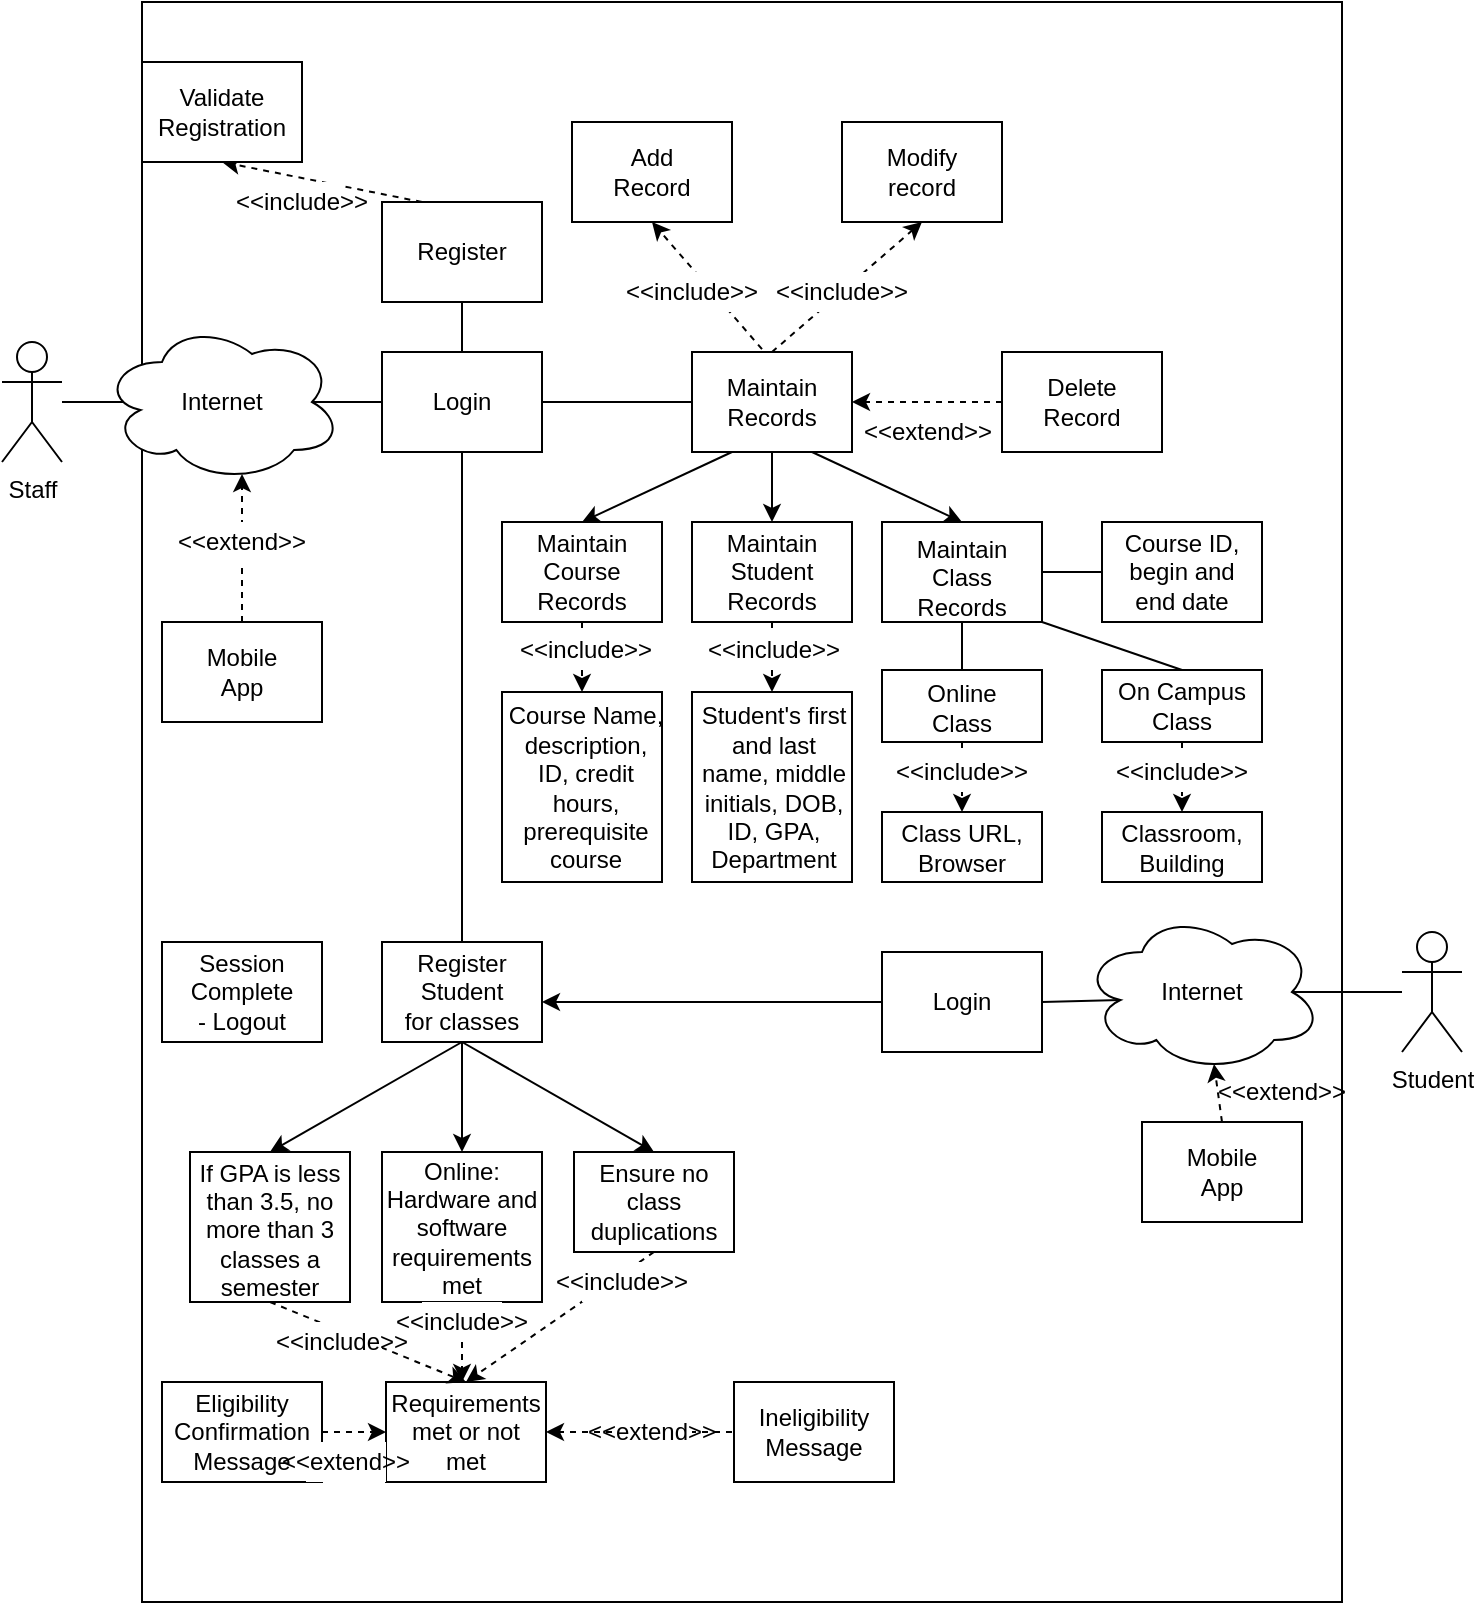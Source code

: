 <mxfile version="14.2.3" type="github">
  <diagram id="8vs-kHtqtg8oLNfutw9K" name="Page-1">
    <mxGraphModel dx="1569" dy="706" grid="1" gridSize="10" guides="1" tooltips="1" connect="1" arrows="1" fold="1" page="1" pageScale="1" pageWidth="850" pageHeight="1100" math="0" shadow="0">
      <root>
        <mxCell id="0" />
        <mxCell id="1" parent="0" />
        <mxCell id="Is64VMlIJqgsroUcS939-7" value="" style="rounded=0;whiteSpace=wrap;html=1;" vertex="1" parent="1">
          <mxGeometry x="90" y="80" width="600" height="800" as="geometry" />
        </mxCell>
        <mxCell id="Is64VMlIJqgsroUcS939-5" style="edgeStyle=orthogonalEdgeStyle;rounded=0;orthogonalLoop=1;jettySize=auto;html=1;entryX=0.875;entryY=0.5;entryDx=0;entryDy=0;entryPerimeter=0;" edge="1" parent="1" source="Is64VMlIJqgsroUcS939-1" target="Is64VMlIJqgsroUcS939-3">
          <mxGeometry relative="1" as="geometry" />
        </mxCell>
        <mxCell id="Is64VMlIJqgsroUcS939-1" value="Staff" style="shape=umlActor;verticalLabelPosition=bottom;verticalAlign=top;html=1;outlineConnect=0;" vertex="1" parent="1">
          <mxGeometry x="20" y="250" width="30" height="60" as="geometry" />
        </mxCell>
        <mxCell id="Is64VMlIJqgsroUcS939-3" value="" style="ellipse;shape=cloud;whiteSpace=wrap;html=1;" vertex="1" parent="1">
          <mxGeometry x="70" y="240" width="120" height="80" as="geometry" />
        </mxCell>
        <mxCell id="Is64VMlIJqgsroUcS939-6" value="Internet" style="text;html=1;strokeColor=none;fillColor=none;align=center;verticalAlign=middle;whiteSpace=wrap;rounded=0;" vertex="1" parent="1">
          <mxGeometry x="110" y="270" width="40" height="20" as="geometry" />
        </mxCell>
        <mxCell id="Is64VMlIJqgsroUcS939-49" style="edgeStyle=orthogonalEdgeStyle;rounded=0;orthogonalLoop=1;jettySize=auto;html=1;entryX=0;entryY=0.5;entryDx=0;entryDy=0;" edge="1" parent="1" source="Is64VMlIJqgsroUcS939-10" target="Is64VMlIJqgsroUcS939-34">
          <mxGeometry relative="1" as="geometry" />
        </mxCell>
        <mxCell id="Is64VMlIJqgsroUcS939-10" value="" style="rounded=0;whiteSpace=wrap;html=1;" vertex="1" parent="1">
          <mxGeometry x="210" y="255" width="80" height="50" as="geometry" />
        </mxCell>
        <mxCell id="Is64VMlIJqgsroUcS939-11" value="Login" style="text;html=1;strokeColor=none;fillColor=none;align=center;verticalAlign=middle;whiteSpace=wrap;rounded=0;" vertex="1" parent="1">
          <mxGeometry x="230" y="270" width="40" height="20" as="geometry" />
        </mxCell>
        <mxCell id="Is64VMlIJqgsroUcS939-12" value="" style="rounded=0;whiteSpace=wrap;html=1;" vertex="1" parent="1">
          <mxGeometry x="210" y="180" width="80" height="50" as="geometry" />
        </mxCell>
        <mxCell id="Is64VMlIJqgsroUcS939-13" value="Register" style="text;html=1;strokeColor=none;fillColor=none;align=center;verticalAlign=middle;whiteSpace=wrap;rounded=0;" vertex="1" parent="1">
          <mxGeometry x="230" y="195" width="40" height="20" as="geometry" />
        </mxCell>
        <mxCell id="Is64VMlIJqgsroUcS939-16" value="" style="rounded=0;whiteSpace=wrap;html=1;" vertex="1" parent="1">
          <mxGeometry x="100" y="390" width="80" height="50" as="geometry" />
        </mxCell>
        <mxCell id="Is64VMlIJqgsroUcS939-17" value="Mobile App" style="text;html=1;strokeColor=none;fillColor=none;align=center;verticalAlign=middle;whiteSpace=wrap;rounded=0;" vertex="1" parent="1">
          <mxGeometry x="120" y="405" width="40" height="20" as="geometry" />
        </mxCell>
        <mxCell id="Is64VMlIJqgsroUcS939-18" value="" style="endArrow=none;html=1;exitX=0.875;exitY=0.5;exitDx=0;exitDy=0;exitPerimeter=0;" edge="1" parent="1" source="Is64VMlIJqgsroUcS939-3">
          <mxGeometry width="50" height="50" relative="1" as="geometry">
            <mxPoint x="170" y="280" as="sourcePoint" />
            <mxPoint x="210" y="280" as="targetPoint" />
          </mxGeometry>
        </mxCell>
        <mxCell id="Is64VMlIJqgsroUcS939-20" value="" style="endArrow=classic;html=1;dashed=1;exitX=0.5;exitY=0;exitDx=0;exitDy=0;" edge="1" parent="1" source="Is64VMlIJqgsroUcS939-16">
          <mxGeometry width="50" height="50" relative="1" as="geometry">
            <mxPoint x="190" y="415" as="sourcePoint" />
            <mxPoint x="140" y="316" as="targetPoint" />
          </mxGeometry>
        </mxCell>
        <mxCell id="Is64VMlIJqgsroUcS939-21" value="" style="endArrow=none;html=1;entryX=0.5;entryY=1;entryDx=0;entryDy=0;" edge="1" parent="1" target="Is64VMlIJqgsroUcS939-12">
          <mxGeometry width="50" height="50" relative="1" as="geometry">
            <mxPoint x="250" y="255" as="sourcePoint" />
            <mxPoint x="300" y="205" as="targetPoint" />
          </mxGeometry>
        </mxCell>
        <mxCell id="Is64VMlIJqgsroUcS939-23" value="&amp;lt;&amp;lt;extend&amp;gt;&amp;gt;" style="text;html=1;strokeColor=none;align=center;verticalAlign=middle;whiteSpace=wrap;rounded=0;fillColor=#ffffff;" vertex="1" parent="1">
          <mxGeometry x="120" y="340" width="40" height="20" as="geometry" />
        </mxCell>
        <mxCell id="Is64VMlIJqgsroUcS939-24" value="" style="endArrow=classic;html=1;entryX=0.5;entryY=1;entryDx=0;entryDy=0;dashed=1;" edge="1" parent="1" target="Is64VMlIJqgsroUcS939-25">
          <mxGeometry width="50" height="50" relative="1" as="geometry">
            <mxPoint x="230" y="180" as="sourcePoint" />
            <mxPoint x="250" y="160" as="targetPoint" />
          </mxGeometry>
        </mxCell>
        <mxCell id="Is64VMlIJqgsroUcS939-25" value="" style="rounded=0;whiteSpace=wrap;html=1;" vertex="1" parent="1">
          <mxGeometry x="90" y="110" width="80" height="50" as="geometry" />
        </mxCell>
        <mxCell id="Is64VMlIJqgsroUcS939-26" value="Validate Registration" style="text;html=1;strokeColor=none;fillColor=none;align=center;verticalAlign=middle;whiteSpace=wrap;rounded=0;" vertex="1" parent="1">
          <mxGeometry x="110" y="125" width="40" height="20" as="geometry" />
        </mxCell>
        <mxCell id="Is64VMlIJqgsroUcS939-27" value="&amp;lt;&amp;lt;include&amp;gt;&amp;gt;" style="text;html=1;strokeColor=none;align=center;verticalAlign=middle;whiteSpace=wrap;rounded=0;fillColor=#ffffff;" vertex="1" parent="1">
          <mxGeometry x="150" y="170" width="40" height="20" as="geometry" />
        </mxCell>
        <mxCell id="Is64VMlIJqgsroUcS939-33" value="" style="rounded=0;whiteSpace=wrap;html=1;" vertex="1" parent="1">
          <mxGeometry x="365" y="255" width="80" height="50" as="geometry" />
        </mxCell>
        <mxCell id="Is64VMlIJqgsroUcS939-34" value="Maintain Records" style="text;html=1;strokeColor=none;fillColor=none;align=center;verticalAlign=middle;whiteSpace=wrap;rounded=0;" vertex="1" parent="1">
          <mxGeometry x="385" y="270" width="40" height="20" as="geometry" />
        </mxCell>
        <mxCell id="Is64VMlIJqgsroUcS939-37" value="" style="rounded=0;whiteSpace=wrap;html=1;" vertex="1" parent="1">
          <mxGeometry x="305" y="140" width="80" height="50" as="geometry" />
        </mxCell>
        <mxCell id="Is64VMlIJqgsroUcS939-38" value="Add Record" style="text;html=1;strokeColor=none;fillColor=none;align=center;verticalAlign=middle;whiteSpace=wrap;rounded=0;" vertex="1" parent="1">
          <mxGeometry x="325" y="155" width="40" height="20" as="geometry" />
        </mxCell>
        <mxCell id="Is64VMlIJqgsroUcS939-39" value="" style="rounded=0;whiteSpace=wrap;html=1;" vertex="1" parent="1">
          <mxGeometry x="440" y="140" width="80" height="50" as="geometry" />
        </mxCell>
        <mxCell id="Is64VMlIJqgsroUcS939-40" value="Modify record" style="text;html=1;strokeColor=none;fillColor=none;align=center;verticalAlign=middle;whiteSpace=wrap;rounded=0;" vertex="1" parent="1">
          <mxGeometry x="460" y="155" width="40" height="20" as="geometry" />
        </mxCell>
        <mxCell id="Is64VMlIJqgsroUcS939-41" value="" style="rounded=0;whiteSpace=wrap;html=1;" vertex="1" parent="1">
          <mxGeometry x="520" y="255" width="80" height="50" as="geometry" />
        </mxCell>
        <mxCell id="Is64VMlIJqgsroUcS939-42" value="Delete Record" style="text;html=1;strokeColor=none;fillColor=none;align=center;verticalAlign=middle;whiteSpace=wrap;rounded=0;" vertex="1" parent="1">
          <mxGeometry x="540" y="270" width="40" height="20" as="geometry" />
        </mxCell>
        <mxCell id="Is64VMlIJqgsroUcS939-43" value="" style="rounded=0;whiteSpace=wrap;html=1;" vertex="1" parent="1">
          <mxGeometry x="460" y="340" width="80" height="50" as="geometry" />
        </mxCell>
        <mxCell id="Is64VMlIJqgsroUcS939-44" value="Maintain Class Records" style="text;html=1;strokeColor=none;fillColor=none;align=center;verticalAlign=middle;whiteSpace=wrap;rounded=0;" vertex="1" parent="1">
          <mxGeometry x="480" y="360" width="40" height="15" as="geometry" />
        </mxCell>
        <mxCell id="Is64VMlIJqgsroUcS939-45" value="" style="rounded=0;whiteSpace=wrap;html=1;" vertex="1" parent="1">
          <mxGeometry x="365" y="340" width="80" height="50" as="geometry" />
        </mxCell>
        <mxCell id="Is64VMlIJqgsroUcS939-46" value="Maintain Student Records" style="text;html=1;strokeColor=none;fillColor=none;align=center;verticalAlign=middle;whiteSpace=wrap;rounded=0;" vertex="1" parent="1">
          <mxGeometry x="385" y="355" width="40" height="20" as="geometry" />
        </mxCell>
        <mxCell id="Is64VMlIJqgsroUcS939-47" value="" style="rounded=0;whiteSpace=wrap;html=1;" vertex="1" parent="1">
          <mxGeometry x="270" y="340" width="80" height="50" as="geometry" />
        </mxCell>
        <mxCell id="Is64VMlIJqgsroUcS939-48" value="Maintain Course Records" style="text;html=1;strokeColor=none;fillColor=none;align=center;verticalAlign=middle;whiteSpace=wrap;rounded=0;" vertex="1" parent="1">
          <mxGeometry x="290" y="355" width="40" height="20" as="geometry" />
        </mxCell>
        <mxCell id="Is64VMlIJqgsroUcS939-51" value="" style="endArrow=classic;html=1;dashed=1;entryX=1;entryY=0.5;entryDx=0;entryDy=0;exitX=0;exitY=0.5;exitDx=0;exitDy=0;" edge="1" parent="1" source="Is64VMlIJqgsroUcS939-41" target="Is64VMlIJqgsroUcS939-33">
          <mxGeometry width="50" height="50" relative="1" as="geometry">
            <mxPoint x="480" y="280" as="sourcePoint" />
            <mxPoint x="530" y="230" as="targetPoint" />
          </mxGeometry>
        </mxCell>
        <mxCell id="Is64VMlIJqgsroUcS939-52" value="" style="endArrow=classic;html=1;dashed=1;entryX=0.5;entryY=1;entryDx=0;entryDy=0;exitX=0;exitY=0.5;exitDx=0;exitDy=0;" edge="1" parent="1" target="Is64VMlIJqgsroUcS939-37">
          <mxGeometry width="50" height="50" relative="1" as="geometry">
            <mxPoint x="400" y="253.57" as="sourcePoint" />
            <mxPoint x="325" y="253.57" as="targetPoint" />
          </mxGeometry>
        </mxCell>
        <mxCell id="Is64VMlIJqgsroUcS939-53" value="" style="endArrow=classic;html=1;dashed=1;entryX=0.5;entryY=1;entryDx=0;entryDy=0;exitX=0.5;exitY=0;exitDx=0;exitDy=0;" edge="1" parent="1" source="Is64VMlIJqgsroUcS939-33" target="Is64VMlIJqgsroUcS939-39">
          <mxGeometry width="50" height="50" relative="1" as="geometry">
            <mxPoint x="425" y="240" as="sourcePoint" />
            <mxPoint x="350" y="240" as="targetPoint" />
          </mxGeometry>
        </mxCell>
        <mxCell id="Is64VMlIJqgsroUcS939-54" value="&amp;lt;&amp;lt;include&amp;gt;&amp;gt;" style="text;html=1;strokeColor=none;align=center;verticalAlign=middle;whiteSpace=wrap;rounded=0;fillColor=#ffffff;" vertex="1" parent="1">
          <mxGeometry x="345" y="215" width="40" height="20" as="geometry" />
        </mxCell>
        <mxCell id="Is64VMlIJqgsroUcS939-55" value="&amp;lt;&amp;lt;include&amp;gt;&amp;gt;" style="text;html=1;strokeColor=none;align=center;verticalAlign=middle;whiteSpace=wrap;rounded=0;fillColor=#ffffff;" vertex="1" parent="1">
          <mxGeometry x="420" y="215" width="40" height="20" as="geometry" />
        </mxCell>
        <mxCell id="Is64VMlIJqgsroUcS939-56" value="&amp;lt;&amp;lt;extend&amp;gt;&amp;gt;" style="text;html=1;strokeColor=none;align=center;verticalAlign=middle;whiteSpace=wrap;rounded=0;fillColor=#ffffff;" vertex="1" parent="1">
          <mxGeometry x="463" y="285" width="40" height="20" as="geometry" />
        </mxCell>
        <mxCell id="Is64VMlIJqgsroUcS939-58" value="" style="endArrow=classic;html=1;exitX=0.25;exitY=1;exitDx=0;exitDy=0;entryX=0.5;entryY=0;entryDx=0;entryDy=0;" edge="1" parent="1" source="Is64VMlIJqgsroUcS939-33" target="Is64VMlIJqgsroUcS939-47">
          <mxGeometry width="50" height="50" relative="1" as="geometry">
            <mxPoint x="270" y="350" as="sourcePoint" />
            <mxPoint x="320" y="300" as="targetPoint" />
          </mxGeometry>
        </mxCell>
        <mxCell id="Is64VMlIJqgsroUcS939-59" value="" style="endArrow=classic;html=1;exitX=0.5;exitY=1;exitDx=0;exitDy=0;entryX=0.5;entryY=0;entryDx=0;entryDy=0;" edge="1" parent="1" source="Is64VMlIJqgsroUcS939-33" target="Is64VMlIJqgsroUcS939-45">
          <mxGeometry width="50" height="50" relative="1" as="geometry">
            <mxPoint x="395" y="315" as="sourcePoint" />
            <mxPoint x="320" y="350" as="targetPoint" />
          </mxGeometry>
        </mxCell>
        <mxCell id="Is64VMlIJqgsroUcS939-60" value="" style="endArrow=classic;html=1;exitX=0.75;exitY=1;exitDx=0;exitDy=0;entryX=0.5;entryY=0;entryDx=0;entryDy=0;" edge="1" parent="1" source="Is64VMlIJqgsroUcS939-33" target="Is64VMlIJqgsroUcS939-43">
          <mxGeometry width="50" height="50" relative="1" as="geometry">
            <mxPoint x="405" y="325" as="sourcePoint" />
            <mxPoint x="330" y="360" as="targetPoint" />
          </mxGeometry>
        </mxCell>
        <mxCell id="Is64VMlIJqgsroUcS939-61" value="" style="endArrow=none;html=1;entryX=0.5;entryY=1;entryDx=0;entryDy=0;exitX=0.5;exitY=0;exitDx=0;exitDy=0;" edge="1" parent="1" source="Is64VMlIJqgsroUcS939-62" target="Is64VMlIJqgsroUcS939-10">
          <mxGeometry width="50" height="50" relative="1" as="geometry">
            <mxPoint x="270" y="350" as="sourcePoint" />
            <mxPoint x="320" y="300" as="targetPoint" />
          </mxGeometry>
        </mxCell>
        <mxCell id="Is64VMlIJqgsroUcS939-62" value="" style="rounded=0;whiteSpace=wrap;html=1;" vertex="1" parent="1">
          <mxGeometry x="210" y="550" width="80" height="50" as="geometry" />
        </mxCell>
        <mxCell id="Is64VMlIJqgsroUcS939-63" value="Register Student for classes" style="text;html=1;strokeColor=none;fillColor=none;align=center;verticalAlign=middle;whiteSpace=wrap;rounded=0;" vertex="1" parent="1">
          <mxGeometry x="220" y="565" width="60" height="20" as="geometry" />
        </mxCell>
        <mxCell id="Is64VMlIJqgsroUcS939-67" value="" style="rounded=0;whiteSpace=wrap;html=1;" vertex="1" parent="1">
          <mxGeometry x="270" y="425" width="80" height="95" as="geometry" />
        </mxCell>
        <mxCell id="Is64VMlIJqgsroUcS939-66" value="Course Name, description, ID, credit hours, prerequisite course" style="text;html=1;strokeColor=none;fillColor=none;align=center;verticalAlign=middle;whiteSpace=wrap;rounded=0;" vertex="1" parent="1">
          <mxGeometry x="272" y="462.5" width="80" height="20" as="geometry" />
        </mxCell>
        <mxCell id="Is64VMlIJqgsroUcS939-69" value="" style="endArrow=classic;html=1;exitX=0.5;exitY=1;exitDx=0;exitDy=0;entryX=0.5;entryY=0;entryDx=0;entryDy=0;dashed=1;" edge="1" parent="1" source="Is64VMlIJqgsroUcS939-47" target="Is64VMlIJqgsroUcS939-67">
          <mxGeometry width="50" height="50" relative="1" as="geometry">
            <mxPoint x="230" y="430" as="sourcePoint" />
            <mxPoint x="280" y="380" as="targetPoint" />
          </mxGeometry>
        </mxCell>
        <mxCell id="Is64VMlIJqgsroUcS939-70" value="" style="rounded=0;whiteSpace=wrap;html=1;" vertex="1" parent="1">
          <mxGeometry x="365" y="425" width="80" height="95" as="geometry" />
        </mxCell>
        <mxCell id="Is64VMlIJqgsroUcS939-71" value="Student&#39;s first and last name, middle initials, DOB, ID, GPA, Department" style="text;html=1;strokeColor=none;fillColor=none;align=center;verticalAlign=middle;whiteSpace=wrap;rounded=0;" vertex="1" parent="1">
          <mxGeometry x="366" y="462.5" width="80" height="20" as="geometry" />
        </mxCell>
        <mxCell id="Is64VMlIJqgsroUcS939-72" value="" style="endArrow=classic;html=1;exitX=0.5;exitY=1;exitDx=0;exitDy=0;entryX=0.5;entryY=0;entryDx=0;entryDy=0;dashed=1;" edge="1" parent="1" target="Is64VMlIJqgsroUcS939-70">
          <mxGeometry width="50" height="50" relative="1" as="geometry">
            <mxPoint x="405" y="390" as="sourcePoint" />
            <mxPoint x="375" y="380" as="targetPoint" />
          </mxGeometry>
        </mxCell>
        <mxCell id="Is64VMlIJqgsroUcS939-77" value="&amp;lt;&amp;lt;include&amp;gt;&amp;gt;" style="text;html=1;strokeColor=none;align=center;verticalAlign=middle;whiteSpace=wrap;rounded=0;fillColor=#ffffff;" vertex="1" parent="1">
          <mxGeometry x="292" y="394" width="40" height="20" as="geometry" />
        </mxCell>
        <mxCell id="Is64VMlIJqgsroUcS939-79" value="&amp;lt;&amp;lt;include&amp;gt;&amp;gt;" style="text;html=1;strokeColor=none;align=center;verticalAlign=middle;whiteSpace=wrap;rounded=0;fillColor=#ffffff;" vertex="1" parent="1">
          <mxGeometry x="386" y="394" width="40" height="20" as="geometry" />
        </mxCell>
        <mxCell id="Is64VMlIJqgsroUcS939-80" value="" style="rounded=0;whiteSpace=wrap;html=1;" vertex="1" parent="1">
          <mxGeometry x="460" y="414" width="80" height="36" as="geometry" />
        </mxCell>
        <mxCell id="Is64VMlIJqgsroUcS939-81" value="Online Class" style="text;html=1;strokeColor=none;fillColor=none;align=center;verticalAlign=middle;whiteSpace=wrap;rounded=0;" vertex="1" parent="1">
          <mxGeometry x="480" y="425" width="40" height="15" as="geometry" />
        </mxCell>
        <mxCell id="Is64VMlIJqgsroUcS939-82" value="" style="rounded=0;whiteSpace=wrap;html=1;" vertex="1" parent="1">
          <mxGeometry x="570" y="414" width="80" height="36" as="geometry" />
        </mxCell>
        <mxCell id="Is64VMlIJqgsroUcS939-83" value="On Campus Class" style="text;html=1;strokeColor=none;fillColor=none;align=center;verticalAlign=middle;whiteSpace=wrap;rounded=0;" vertex="1" parent="1">
          <mxGeometry x="575" y="424.5" width="70" height="15" as="geometry" />
        </mxCell>
        <mxCell id="Is64VMlIJqgsroUcS939-85" value="" style="endArrow=none;html=1;entryX=0.5;entryY=0;entryDx=0;entryDy=0;exitX=1;exitY=1;exitDx=0;exitDy=0;" edge="1" parent="1" source="Is64VMlIJqgsroUcS939-43" target="Is64VMlIJqgsroUcS939-82">
          <mxGeometry width="50" height="50" relative="1" as="geometry">
            <mxPoint x="540" y="368" as="sourcePoint" />
            <mxPoint x="590" y="320" as="targetPoint" />
          </mxGeometry>
        </mxCell>
        <mxCell id="Is64VMlIJqgsroUcS939-86" value="" style="endArrow=none;html=1;entryX=0.5;entryY=0;entryDx=0;entryDy=0;exitX=0.5;exitY=1;exitDx=0;exitDy=0;" edge="1" parent="1" source="Is64VMlIJqgsroUcS939-43" target="Is64VMlIJqgsroUcS939-80">
          <mxGeometry width="50" height="50" relative="1" as="geometry">
            <mxPoint x="550" y="378" as="sourcePoint" />
            <mxPoint x="580" y="377.5" as="targetPoint" />
          </mxGeometry>
        </mxCell>
        <mxCell id="Is64VMlIJqgsroUcS939-87" value="" style="rounded=0;whiteSpace=wrap;html=1;" vertex="1" parent="1">
          <mxGeometry x="460" y="485" width="80" height="35" as="geometry" />
        </mxCell>
        <mxCell id="Is64VMlIJqgsroUcS939-88" value="Class URL, Browser" style="text;html=1;strokeColor=none;fillColor=none;align=center;verticalAlign=middle;whiteSpace=wrap;rounded=0;" vertex="1" parent="1">
          <mxGeometry x="460" y="495" width="80" height="15" as="geometry" />
        </mxCell>
        <mxCell id="Is64VMlIJqgsroUcS939-92" value="" style="rounded=0;whiteSpace=wrap;html=1;" vertex="1" parent="1">
          <mxGeometry x="570" y="485" width="80" height="35" as="geometry" />
        </mxCell>
        <mxCell id="Is64VMlIJqgsroUcS939-93" value="Classroom, Building" style="text;html=1;strokeColor=none;fillColor=none;align=center;verticalAlign=middle;whiteSpace=wrap;rounded=0;" vertex="1" parent="1">
          <mxGeometry x="570" y="495" width="80" height="15" as="geometry" />
        </mxCell>
        <mxCell id="Is64VMlIJqgsroUcS939-94" value="" style="rounded=0;whiteSpace=wrap;html=1;" vertex="1" parent="1">
          <mxGeometry x="570" y="340" width="80" height="50" as="geometry" />
        </mxCell>
        <mxCell id="Is64VMlIJqgsroUcS939-95" value="Course ID, begin and end date" style="text;html=1;strokeColor=none;fillColor=none;align=center;verticalAlign=middle;whiteSpace=wrap;rounded=0;" vertex="1" parent="1">
          <mxGeometry x="575" y="357.5" width="70" height="15" as="geometry" />
        </mxCell>
        <mxCell id="Is64VMlIJqgsroUcS939-97" value="" style="endArrow=none;html=1;exitX=1;exitY=0.5;exitDx=0;exitDy=0;entryX=0;entryY=0.5;entryDx=0;entryDy=0;" edge="1" parent="1" source="Is64VMlIJqgsroUcS939-43" target="Is64VMlIJqgsroUcS939-94">
          <mxGeometry width="50" height="50" relative="1" as="geometry">
            <mxPoint x="510" y="400" as="sourcePoint" />
            <mxPoint x="575" y="365" as="targetPoint" />
          </mxGeometry>
        </mxCell>
        <mxCell id="Is64VMlIJqgsroUcS939-99" value="" style="endArrow=classic;html=1;exitX=0.5;exitY=1;exitDx=0;exitDy=0;entryX=0.5;entryY=0;entryDx=0;entryDy=0;dashed=1;" edge="1" parent="1" source="Is64VMlIJqgsroUcS939-80" target="Is64VMlIJqgsroUcS939-87">
          <mxGeometry width="50" height="50" relative="1" as="geometry">
            <mxPoint x="430" y="410" as="sourcePoint" />
            <mxPoint x="480" y="360" as="targetPoint" />
          </mxGeometry>
        </mxCell>
        <mxCell id="Is64VMlIJqgsroUcS939-100" value="" style="endArrow=classic;html=1;exitX=0.5;exitY=1;exitDx=0;exitDy=0;entryX=0.5;entryY=0;entryDx=0;entryDy=0;dashed=1;" edge="1" parent="1" source="Is64VMlIJqgsroUcS939-82" target="Is64VMlIJqgsroUcS939-92">
          <mxGeometry width="50" height="50" relative="1" as="geometry">
            <mxPoint x="510" y="460.0" as="sourcePoint" />
            <mxPoint x="510" y="495" as="targetPoint" />
          </mxGeometry>
        </mxCell>
        <mxCell id="Is64VMlIJqgsroUcS939-102" value="&amp;lt;&amp;lt;include&amp;gt;&amp;gt;" style="text;html=1;strokeColor=none;align=center;verticalAlign=middle;whiteSpace=wrap;rounded=0;fillColor=#ffffff;" vertex="1" parent="1">
          <mxGeometry x="480" y="455" width="40" height="20" as="geometry" />
        </mxCell>
        <mxCell id="Is64VMlIJqgsroUcS939-103" value="&amp;lt;&amp;lt;include&amp;gt;&amp;gt;" style="text;html=1;strokeColor=none;align=center;verticalAlign=middle;whiteSpace=wrap;rounded=0;fillColor=#ffffff;" vertex="1" parent="1">
          <mxGeometry x="590" y="455" width="40" height="20" as="geometry" />
        </mxCell>
        <mxCell id="Is64VMlIJqgsroUcS939-104" value="Student" style="shape=umlActor;verticalLabelPosition=bottom;verticalAlign=top;html=1;outlineConnect=0;fillColor=#ffffff;" vertex="1" parent="1">
          <mxGeometry x="720" y="545" width="30" height="60" as="geometry" />
        </mxCell>
        <mxCell id="Is64VMlIJqgsroUcS939-105" value="" style="ellipse;shape=cloud;whiteSpace=wrap;html=1;" vertex="1" parent="1">
          <mxGeometry x="560" y="535" width="120" height="80" as="geometry" />
        </mxCell>
        <mxCell id="Is64VMlIJqgsroUcS939-106" value="Internet" style="text;html=1;strokeColor=none;fillColor=none;align=center;verticalAlign=middle;whiteSpace=wrap;rounded=0;" vertex="1" parent="1">
          <mxGeometry x="600" y="565" width="40" height="20" as="geometry" />
        </mxCell>
        <mxCell id="Is64VMlIJqgsroUcS939-107" value="" style="rounded=0;whiteSpace=wrap;html=1;" vertex="1" parent="1">
          <mxGeometry x="590" y="640" width="80" height="50" as="geometry" />
        </mxCell>
        <mxCell id="Is64VMlIJqgsroUcS939-108" value="Mobile App" style="text;html=1;strokeColor=none;fillColor=none;align=center;verticalAlign=middle;whiteSpace=wrap;rounded=0;" vertex="1" parent="1">
          <mxGeometry x="610" y="655" width="40" height="20" as="geometry" />
        </mxCell>
        <mxCell id="Is64VMlIJqgsroUcS939-109" value="&amp;lt;&amp;lt;extend&amp;gt;&amp;gt;" style="text;html=1;strokeColor=none;align=center;verticalAlign=middle;whiteSpace=wrap;rounded=0;fillColor=#ffffff;" vertex="1" parent="1">
          <mxGeometry x="640" y="615" width="40" height="20" as="geometry" />
        </mxCell>
        <mxCell id="Is64VMlIJqgsroUcS939-111" value="" style="endArrow=classic;html=1;dashed=1;exitX=0.5;exitY=0;exitDx=0;exitDy=0;entryX=0.55;entryY=0.95;entryDx=0;entryDy=0;entryPerimeter=0;" edge="1" parent="1" source="Is64VMlIJqgsroUcS939-107" target="Is64VMlIJqgsroUcS939-105">
          <mxGeometry width="50" height="50" relative="1" as="geometry">
            <mxPoint x="600" y="410" as="sourcePoint" />
            <mxPoint x="650" y="360" as="targetPoint" />
          </mxGeometry>
        </mxCell>
        <mxCell id="Is64VMlIJqgsroUcS939-137" style="edgeStyle=orthogonalEdgeStyle;rounded=0;orthogonalLoop=1;jettySize=auto;html=1;" edge="1" parent="1" source="Is64VMlIJqgsroUcS939-114">
          <mxGeometry relative="1" as="geometry">
            <mxPoint x="290" y="580" as="targetPoint" />
          </mxGeometry>
        </mxCell>
        <mxCell id="Is64VMlIJqgsroUcS939-114" value="" style="rounded=0;whiteSpace=wrap;html=1;" vertex="1" parent="1">
          <mxGeometry x="460" y="555" width="80" height="50" as="geometry" />
        </mxCell>
        <mxCell id="Is64VMlIJqgsroUcS939-115" value="Login" style="text;html=1;strokeColor=none;fillColor=none;align=center;verticalAlign=middle;whiteSpace=wrap;rounded=0;" vertex="1" parent="1">
          <mxGeometry x="480" y="570" width="40" height="20" as="geometry" />
        </mxCell>
        <mxCell id="Is64VMlIJqgsroUcS939-116" value="" style="endArrow=none;html=1;exitX=0.16;exitY=0.55;exitDx=0;exitDy=0;exitPerimeter=0;entryX=1;entryY=0.5;entryDx=0;entryDy=0;" edge="1" parent="1" source="Is64VMlIJqgsroUcS939-105" target="Is64VMlIJqgsroUcS939-114">
          <mxGeometry width="50" height="50" relative="1" as="geometry">
            <mxPoint x="360" y="410" as="sourcePoint" />
            <mxPoint x="410" y="360" as="targetPoint" />
          </mxGeometry>
        </mxCell>
        <mxCell id="Is64VMlIJqgsroUcS939-118" value="" style="endArrow=none;html=1;entryX=0.875;entryY=0.5;entryDx=0;entryDy=0;entryPerimeter=0;" edge="1" parent="1" source="Is64VMlIJqgsroUcS939-104" target="Is64VMlIJqgsroUcS939-105">
          <mxGeometry width="50" height="50" relative="1" as="geometry">
            <mxPoint x="589.2" y="589" as="sourcePoint" />
            <mxPoint x="660" y="570" as="targetPoint" />
          </mxGeometry>
        </mxCell>
        <mxCell id="Is64VMlIJqgsroUcS939-120" value="" style="rounded=0;whiteSpace=wrap;html=1;" vertex="1" parent="1">
          <mxGeometry x="306" y="655" width="80" height="50" as="geometry" />
        </mxCell>
        <mxCell id="Is64VMlIJqgsroUcS939-121" value="Ensure no class duplications" style="text;html=1;strokeColor=none;fillColor=none;align=center;verticalAlign=middle;whiteSpace=wrap;rounded=0;" vertex="1" parent="1">
          <mxGeometry x="316" y="670" width="60" height="20" as="geometry" />
        </mxCell>
        <mxCell id="Is64VMlIJqgsroUcS939-122" value="" style="rounded=0;whiteSpace=wrap;html=1;" vertex="1" parent="1">
          <mxGeometry x="210" y="655" width="80" height="75" as="geometry" />
        </mxCell>
        <mxCell id="Is64VMlIJqgsroUcS939-123" value="Online: Hardware and software requirements met" style="text;html=1;strokeColor=none;fillColor=none;align=center;verticalAlign=middle;whiteSpace=wrap;rounded=0;" vertex="1" parent="1">
          <mxGeometry x="205" y="682.5" width="90" height="20" as="geometry" />
        </mxCell>
        <mxCell id="Is64VMlIJqgsroUcS939-129" value="" style="rounded=0;whiteSpace=wrap;html=1;" vertex="1" parent="1">
          <mxGeometry x="114" y="655" width="80" height="75" as="geometry" />
        </mxCell>
        <mxCell id="Is64VMlIJqgsroUcS939-125" value="If GPA is less than 3.5, no more than 3 classes a semester" style="text;html=1;strokeColor=none;fillColor=none;align=center;verticalAlign=middle;whiteSpace=wrap;rounded=0;" vertex="1" parent="1">
          <mxGeometry x="116" y="683.5" width="76" height="20" as="geometry" />
        </mxCell>
        <mxCell id="Is64VMlIJqgsroUcS939-130" value="" style="endArrow=classic;html=1;exitX=0.5;exitY=1;exitDx=0;exitDy=0;entryX=0.5;entryY=0;entryDx=0;entryDy=0;" edge="1" parent="1" source="Is64VMlIJqgsroUcS939-62" target="Is64VMlIJqgsroUcS939-129">
          <mxGeometry width="50" height="50" relative="1" as="geometry">
            <mxPoint x="330" y="660" as="sourcePoint" />
            <mxPoint x="380" y="610" as="targetPoint" />
          </mxGeometry>
        </mxCell>
        <mxCell id="Is64VMlIJqgsroUcS939-131" value="" style="endArrow=classic;html=1;entryX=0.5;entryY=0;entryDx=0;entryDy=0;" edge="1" parent="1" target="Is64VMlIJqgsroUcS939-122">
          <mxGeometry width="50" height="50" relative="1" as="geometry">
            <mxPoint x="250" y="600" as="sourcePoint" />
            <mxPoint x="380" y="610" as="targetPoint" />
          </mxGeometry>
        </mxCell>
        <mxCell id="Is64VMlIJqgsroUcS939-132" value="" style="endArrow=classic;html=1;entryX=0.5;entryY=0;entryDx=0;entryDy=0;" edge="1" parent="1" target="Is64VMlIJqgsroUcS939-120">
          <mxGeometry width="50" height="50" relative="1" as="geometry">
            <mxPoint x="250" y="600" as="sourcePoint" />
            <mxPoint x="380" y="610" as="targetPoint" />
          </mxGeometry>
        </mxCell>
        <mxCell id="Is64VMlIJqgsroUcS939-133" value="" style="rounded=0;whiteSpace=wrap;html=1;" vertex="1" parent="1">
          <mxGeometry x="212" y="770" width="80" height="50" as="geometry" />
        </mxCell>
        <mxCell id="Is64VMlIJqgsroUcS939-134" value="Requirements met or not met" style="text;html=1;strokeColor=none;fillColor=none;align=center;verticalAlign=middle;whiteSpace=wrap;rounded=0;" vertex="1" parent="1">
          <mxGeometry x="222" y="785" width="60" height="20" as="geometry" />
        </mxCell>
        <mxCell id="Is64VMlIJqgsroUcS939-138" value="" style="rounded=0;whiteSpace=wrap;html=1;" vertex="1" parent="1">
          <mxGeometry x="386" y="770" width="80" height="50" as="geometry" />
        </mxCell>
        <mxCell id="Is64VMlIJqgsroUcS939-139" value="Ineligibility Message" style="text;html=1;strokeColor=none;fillColor=none;align=center;verticalAlign=middle;whiteSpace=wrap;rounded=0;" vertex="1" parent="1">
          <mxGeometry x="396" y="785" width="60" height="20" as="geometry" />
        </mxCell>
        <mxCell id="Is64VMlIJqgsroUcS939-143" value="" style="endArrow=classic;html=1;exitX=0.5;exitY=1;exitDx=0;exitDy=0;entryX=0.5;entryY=0;entryDx=0;entryDy=0;dashed=1;" edge="1" parent="1" source="Is64VMlIJqgsroUcS939-129" target="Is64VMlIJqgsroUcS939-133">
          <mxGeometry width="50" height="50" relative="1" as="geometry">
            <mxPoint x="330" y="670" as="sourcePoint" />
            <mxPoint x="380" y="620" as="targetPoint" />
          </mxGeometry>
        </mxCell>
        <mxCell id="Is64VMlIJqgsroUcS939-145" value="" style="endArrow=classic;html=1;exitX=0.5;exitY=1;exitDx=0;exitDy=0;dashed=1;" edge="1" parent="1" source="Is64VMlIJqgsroUcS939-154">
          <mxGeometry width="50" height="50" relative="1" as="geometry">
            <mxPoint x="164" y="740" as="sourcePoint" />
            <mxPoint x="250" y="770" as="targetPoint" />
          </mxGeometry>
        </mxCell>
        <mxCell id="Is64VMlIJqgsroUcS939-146" value="" style="endArrow=classic;html=1;exitX=0.5;exitY=1;exitDx=0;exitDy=0;entryX=0.5;entryY=0;entryDx=0;entryDy=0;dashed=1;" edge="1" parent="1" source="Is64VMlIJqgsroUcS939-120" target="Is64VMlIJqgsroUcS939-133">
          <mxGeometry width="50" height="50" relative="1" as="geometry">
            <mxPoint x="174" y="750" as="sourcePoint" />
            <mxPoint x="272.0" y="790" as="targetPoint" />
          </mxGeometry>
        </mxCell>
        <mxCell id="Is64VMlIJqgsroUcS939-147" value="" style="rounded=0;whiteSpace=wrap;html=1;" vertex="1" parent="1">
          <mxGeometry x="100" y="770" width="80" height="50" as="geometry" />
        </mxCell>
        <mxCell id="Is64VMlIJqgsroUcS939-148" value="Eligibility Confirmation Message" style="text;html=1;strokeColor=none;fillColor=none;align=center;verticalAlign=middle;whiteSpace=wrap;rounded=0;" vertex="1" parent="1">
          <mxGeometry x="110" y="785" width="60" height="20" as="geometry" />
        </mxCell>
        <mxCell id="Is64VMlIJqgsroUcS939-149" value="" style="endArrow=classic;html=1;entryX=1;entryY=0.5;entryDx=0;entryDy=0;dashed=1;" edge="1" parent="1" target="Is64VMlIJqgsroUcS939-133">
          <mxGeometry width="50" height="50" relative="1" as="geometry">
            <mxPoint x="385" y="795" as="sourcePoint" />
            <mxPoint x="435" y="740" as="targetPoint" />
          </mxGeometry>
        </mxCell>
        <mxCell id="Is64VMlIJqgsroUcS939-150" value="&amp;lt;&amp;lt;include&amp;gt;&amp;gt;" style="text;html=1;strokeColor=none;align=center;verticalAlign=middle;whiteSpace=wrap;rounded=0;fillColor=#ffffff;" vertex="1" parent="1">
          <mxGeometry x="310" y="710" width="40" height="20" as="geometry" />
        </mxCell>
        <mxCell id="Is64VMlIJqgsroUcS939-152" value="&amp;lt;&amp;lt;extend&amp;gt;&amp;gt;" style="text;html=1;strokeColor=none;align=center;verticalAlign=middle;whiteSpace=wrap;rounded=0;fillColor=#ffffff;" vertex="1" parent="1">
          <mxGeometry x="325" y="785" width="40" height="20" as="geometry" />
        </mxCell>
        <mxCell id="Is64VMlIJqgsroUcS939-153" value="&amp;lt;&amp;lt;include&amp;gt;&amp;gt;" style="text;html=1;strokeColor=none;align=center;verticalAlign=middle;whiteSpace=wrap;rounded=0;fillColor=#ffffff;" vertex="1" parent="1">
          <mxGeometry x="170" y="740" width="40" height="20" as="geometry" />
        </mxCell>
        <mxCell id="Is64VMlIJqgsroUcS939-154" value="&amp;lt;&amp;lt;include&amp;gt;&amp;gt;" style="text;html=1;strokeColor=none;align=center;verticalAlign=middle;whiteSpace=wrap;rounded=0;fillColor=#ffffff;" vertex="1" parent="1">
          <mxGeometry x="230" y="730" width="40" height="20" as="geometry" />
        </mxCell>
        <mxCell id="Is64VMlIJqgsroUcS939-155" value="" style="endArrow=classic;html=1;exitX=0.5;exitY=1;exitDx=0;exitDy=0;dashed=1;" edge="1" parent="1" source="Is64VMlIJqgsroUcS939-122" target="Is64VMlIJqgsroUcS939-154">
          <mxGeometry width="50" height="50" relative="1" as="geometry">
            <mxPoint x="250" y="730" as="sourcePoint" />
            <mxPoint x="250" y="770" as="targetPoint" />
          </mxGeometry>
        </mxCell>
        <mxCell id="Is64VMlIJqgsroUcS939-156" value="" style="endArrow=classic;html=1;dashed=1;exitX=1;exitY=0.5;exitDx=0;exitDy=0;entryX=0;entryY=0.5;entryDx=0;entryDy=0;" edge="1" parent="1" source="Is64VMlIJqgsroUcS939-147" target="Is64VMlIJqgsroUcS939-133">
          <mxGeometry width="50" height="50" relative="1" as="geometry">
            <mxPoint x="240" y="660" as="sourcePoint" />
            <mxPoint x="290" y="610" as="targetPoint" />
          </mxGeometry>
        </mxCell>
        <mxCell id="Is64VMlIJqgsroUcS939-158" value="&amp;lt;&amp;lt;extend&amp;gt;&amp;gt;" style="text;html=1;strokeColor=none;align=center;verticalAlign=middle;whiteSpace=wrap;rounded=0;fillColor=#ffffff;" vertex="1" parent="1">
          <mxGeometry x="172" y="800" width="40" height="20" as="geometry" />
        </mxCell>
        <mxCell id="Is64VMlIJqgsroUcS939-159" value="" style="rounded=0;whiteSpace=wrap;html=1;" vertex="1" parent="1">
          <mxGeometry x="100" y="550" width="80" height="50" as="geometry" />
        </mxCell>
        <mxCell id="Is64VMlIJqgsroUcS939-160" value="Session Complete - Logout" style="text;html=1;strokeColor=none;fillColor=none;align=center;verticalAlign=middle;whiteSpace=wrap;rounded=0;" vertex="1" parent="1">
          <mxGeometry x="110" y="565" width="60" height="20" as="geometry" />
        </mxCell>
      </root>
    </mxGraphModel>
  </diagram>
</mxfile>
